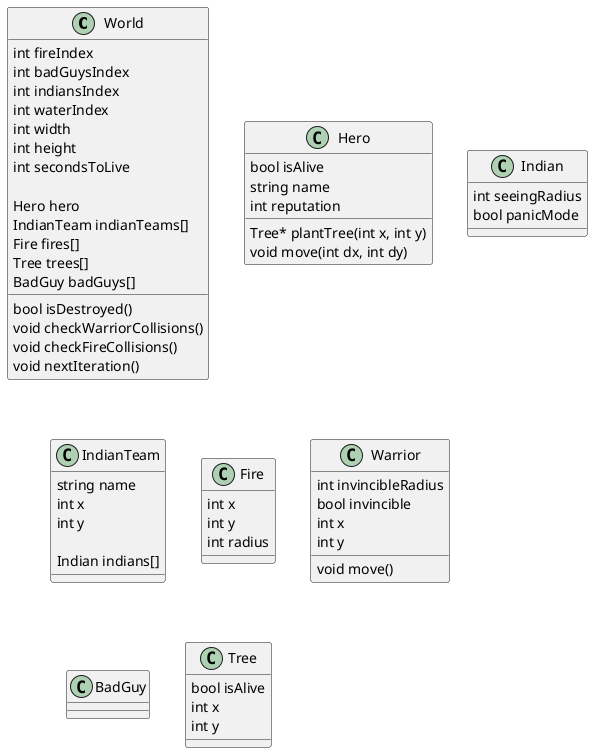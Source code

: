 @startuml

class World {
    int fireIndex
    int badGuysIndex
    int indiansIndex
    int waterIndex
    int width
    int height
    int secondsToLive

    Hero hero
    IndianTeam indianTeams[]
    Fire fires[]
    Tree trees[]
    BadGuy badGuys[]

    bool isDestroyed()
    void checkWarriorCollisions()
    void checkFireCollisions()
    void nextIteration()
}

class Hero {
    bool isAlive
    string name
    int reputation

    Tree* plantTree(int x, int y)
    void move(int dx, int dy)
}

class Indian {
    int seeingRadius
    bool panicMode
}

class IndianTeam {
    string name
    int x
    int y

    Indian indians[]
}

class Fire {
    int x
    int y
    int radius
}

class Warrior {
    int invincibleRadius
    bool invincible
    int x
    int y
    void move()
}

class BadGuy {
}

class Tree {
    bool isAlive
    int x
    int y
}

@enduml